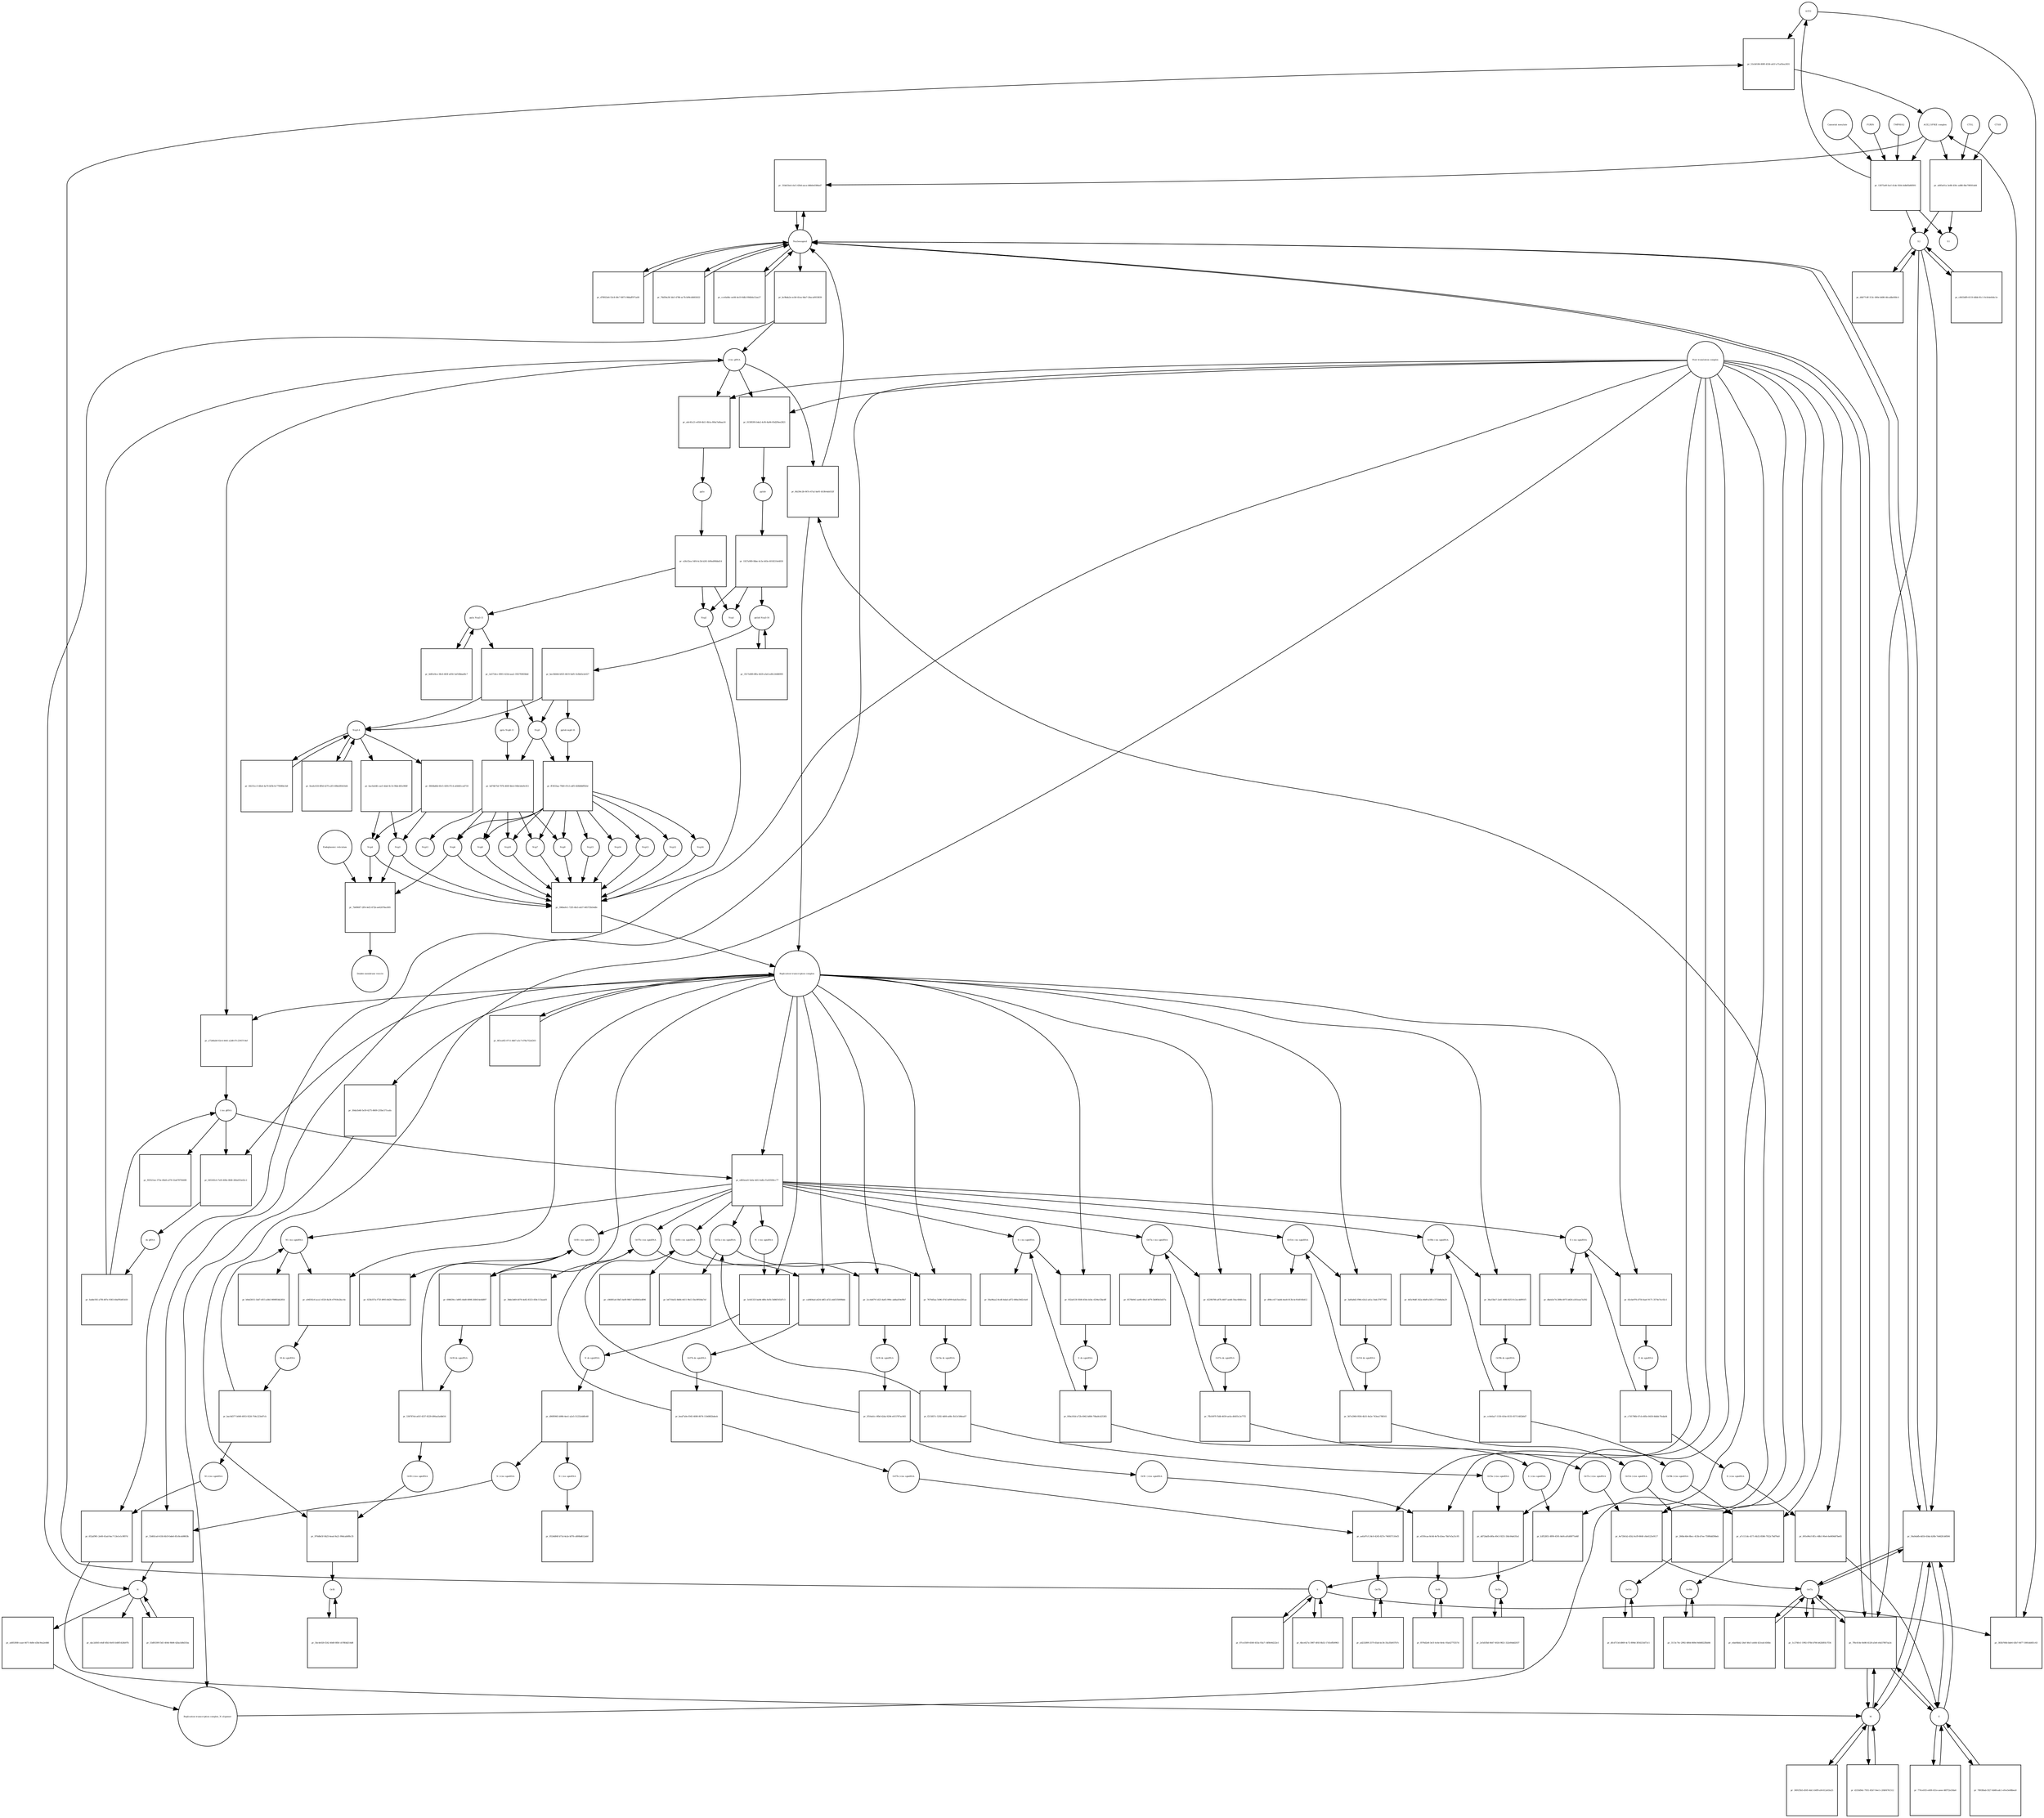 strict digraph  {
ACE2 [annotation="", bipartite=0, cls=macromolecule, fontsize=4, label=ACE2, shape=circle];
"pr_53cb0186-809f-4536-a61f-a71a05ea3031" [annotation="", bipartite=1, cls=process, fontsize=4, label="pr_53cb0186-809f-4536-a61f-a71a05ea3031", shape=square];
"ACE2_SPIKE complex" [annotation="", bipartite=0, cls=complex, fontsize=4, label="ACE2_SPIKE complex", shape=circle];
S [annotation=urn_miriam_uniprot_P0DTC2, bipartite=0, cls=macromolecule, fontsize=4, label=S, shape=circle];
Nucleocapsid [annotation="urn_miriam_obo.go_GO%3A0019013", bipartite=0, cls=complex, fontsize=4, label=Nucleocapsid, shape=circle];
"pr_31bb53ed-cbc5-43b4-aaca-b8b0e4386ed7" [annotation="", bipartite=1, cls=process, fontsize=4, label="pr_31bb53ed-cbc5-43b4-aaca-b8b0e4386ed7", shape=square];
"pr_a085e01a-3e88-430c-ad88-0be79f001dd4" [annotation="", bipartite=1, cls=process, fontsize=4, label="pr_a085e01a-3e88-430c-ad88-0be79f001dd4", shape=square];
S2 [annotation=urn_miriam_interpro_IPR002552, bipartite=0, cls=macromolecule, fontsize=4, label=S2, shape=circle];
CTSB [annotation="", bipartite=0, cls=macromolecule, fontsize=4, label=CTSB, shape=circle];
CTSL [annotation="", bipartite=0, cls=macromolecule, fontsize=4, label=CTSL, shape=circle];
S1 [annotation=urn_miriam_interpro_IPR002551, bipartite=0, cls=macromolecule, fontsize=4, label=S1, shape=circle];
"pr_383b766b-bde6-43b7-8477-3081dd4f1c63" [annotation="", bipartite=1, cls=process, fontsize=4, label="pr_383b766b-bde6-43b7-8477-3081dd4f1c63", shape=square];
"pr_7f6c614e-8e86-4128-a5e6-e0a57807aa3c" [annotation="", bipartite=1, cls=process, fontsize=4, label="pr_7f6c614e-8e86-4128-a5e6-e0a57807aa3c", shape=square];
E [annotation=urn_miriam_uniprot_P0DTC4, bipartite=0, cls=macromolecule, fontsize=4, label=E, shape=circle];
M [annotation=urn_miriam_uniprot_P0DTC5, bipartite=0, cls=macromolecule, fontsize=4, label=M, shape=circle];
Orf7a [annotation=urn_miriam_uniprot_P0DTC7, bipartite=0, cls=macromolecule, fontsize=4, label=Orf7a, shape=circle];
"pr_bc9bda2e-ecb9-41ea-9de7-26aca0933839" [annotation="", bipartite=1, cls=process, fontsize=4, label="pr_bc9bda2e-ecb9-41ea-9de7-26aca0933839", shape=square];
"(+)ss gRNA" [annotation=urn_miriam_refseq_NC_045512, bipartite=0, cls="nucleic acid feature", fontsize=4, label="(+)ss gRNA", shape=circle];
N [annotation=urn_miriam_uniprot_P0DTC9, bipartite=0, cls="macromolecule multimer", fontsize=4, label=N, shape=circle];
"pr_d78922e6-53c8-49c7-8873-98daff971a00" [annotation="", bipartite=1, cls=process, fontsize=4, label="pr_d78922e6-53c8-49c7-8873-98daff971a00", shape=square];
"pr_78d59a38-3dcf-4786-ac7b-b99cd4602622" [annotation="", bipartite=1, cls=process, fontsize=4, label="pr_78d59a38-3dcf-4786-ac7b-b99cd4602622", shape=square];
"pr_dac2d565-e6df-4fb3-8e93-b48f1424b97b" [annotation="", bipartite=1, cls=process, fontsize=4, label="pr_dac2d565-e6df-4fb3-8e93-b48f1424b97b", shape=square];
"pr_53d9339f-f3d1-4044-9b06-42ba1d8d31ba" [annotation="", bipartite=1, cls=process, fontsize=4, label="pr_53d9339f-f3d1-4044-9b06-42ba1d8d31ba", shape=square];
"N (+)ss sgmRNA" [annotation=urn_miriam_ncbigene_43740575, bipartite=0, cls="nucleic acid feature", fontsize=4, label="N (+)ss sgmRNA", shape=circle];
"pr_53d63ca0-41fd-4b19-bde6-85c8ceb9803b" [annotation="", bipartite=1, cls=process, fontsize=4, label="pr_53d63ca0-41fd-4b19-bde6-85c8ceb9803b", shape=square];
"Host translation complex" [annotation="urn_miriam_obo.go_GO%3A0070992", bipartite=0, cls=complex, fontsize=4, label="Host translation complex", shape=circle];
"pr_cce0a84c-ee06-4e19-9db3-f66b0a12aa27" [annotation="", bipartite=1, cls=process, fontsize=4, label="pr_cce0a84c-ee06-4e19-9db3-f66b0a12aa27", shape=square];
"pr_12875a9f-facf-41de-9264-4db85bf6f091" [annotation="", bipartite=1, cls=process, fontsize=4, label="pr_12875a9f-facf-41de-9264-4db85bf6f091", shape=square];
FURIN [annotation="", bipartite=0, cls=macromolecule, fontsize=4, label=FURIN, shape=circle];
TMPRSS2 [annotation="", bipartite=0, cls=macromolecule, fontsize=4, label=TMPRSS2, shape=circle];
"Camostat mesylate" [annotation="urn_miriam_pubchem.compound_2536", bipartite=0, cls="simple chemical", fontsize=4, label="Camostat mesylate", shape=circle];
"pr_c8633df9-6119-44bb-81c1-0cfe4e644c1e" [annotation="", bipartite=1, cls=process, fontsize=4, label="pr_c8633df9-6119-44bb-81c1-0cfe4e644c1e", shape=square];
"Replication transcription complex_N oligomer" [annotation="", bipartite=0, cls=complex, fontsize=4, label="Replication transcription complex_N oligomer", shape=circle];
"pr_6b236c2b-047a-47a2-ba91-b53fe4ab532f" [annotation="", bipartite=1, cls=process, fontsize=4, label="pr_6b236c2b-047a-47a2-ba91-b53fe4ab532f", shape=square];
"Replication transcription complex" [annotation="", bipartite=0, cls=complex, fontsize=4, label="Replication transcription complex", shape=circle];
"pr_54a9abfb-dd1b-43da-b26b-7e8d2fcb8584" [annotation="", bipartite=1, cls=process, fontsize=4, label="pr_54a9abfb-dd1b-43da-b26b-7e8d2fcb8584", shape=square];
"pr_d4b77c8f-313c-490e-b686-46cadbef48c4" [annotation="", bipartite=1, cls=process, fontsize=4, label="pr_d4b77c8f-313c-490e-b686-46cadbef48c4", shape=square];
"pp1a Nsp3-11" [annotation=urn_miriam_uniprot_P0DTC1, bipartite=0, cls=macromolecule, fontsize=4, label="pp1a Nsp3-11", shape=circle];
"pr_2a5724cc-8901-423d-aaa2-35f2769658dd" [annotation="", bipartite=1, cls=process, fontsize=4, label="pr_2a5724cc-8901-423d-aaa2-35f2769658dd", shape=square];
"pp1a Nsp6-11" [annotation=urn_miriam_uniprot_P0DTC1, bipartite=0, cls=macromolecule, fontsize=4, label="pp1a Nsp6-11", shape=circle];
"Nsp3-4" [annotation="urn_miriam_ncbiprotein_YP_009725299|urn_miriam_ncbiprotein_YP_009725300", bipartite=0, cls=macromolecule, fontsize=4, label="Nsp3-4", shape=circle];
Nsp5 [annotation=urn_miriam_ncbiprotein_YP_009725301, bipartite=0, cls="macromolecule multimer", fontsize=4, label=Nsp5, shape=circle];
"Endoplasmic reticulum" [annotation="urn_miriam_obo.go_GO%3A0005783", bipartite=0, cls=complex, fontsize=4, label="Endoplasmic reticulum", shape=circle];
"pr_7b9f80f7-2ff4-4ef2-872b-ae62078ac895" [annotation="", bipartite=1, cls=process, fontsize=4, label="pr_7b9f80f7-2ff4-4ef2-872b-ae62078ac895", shape=square];
"Double-membrane vesicle" [annotation="urn_miriam_obo.go_GO%3A0039718", bipartite=0, cls=complex, fontsize=4, label="Double-membrane vesicle", shape=circle];
Nsp4 [annotation=urn_miriam_ncbiprotein_YP_009725300, bipartite=0, cls=macromolecule, fontsize=4, label=Nsp4, shape=circle];
Nsp3 [annotation=urn_miriam_ncbiprotein_YP_009725299, bipartite=0, cls=macromolecule, fontsize=4, label=Nsp3, shape=circle];
Nsp6 [annotation=urn_miriam_ncbiprotein_YP_009725302, bipartite=0, cls=macromolecule, fontsize=4, label=Nsp6, shape=circle];
"pr_4d81e9ce-38c6-483f-a056-5af18bbad0c7" [annotation="", bipartite=1, cls=process, fontsize=4, label="pr_4d81e9ce-38c6-483f-a056-5af18bbad0c7", shape=square];
"pr_64215cc5-48e4-4a70-bf3b-6c776080e1b8" [annotation="", bipartite=1, cls=process, fontsize=4, label="pr_64215cc5-48e4-4a70-bf3b-6c776080e1b8", shape=square];
"pp1ab Nsp3-16" [annotation=urn_miriam_uniprot_P0DTD1, bipartite=0, cls=macromolecule, fontsize=4, label="pp1ab Nsp3-16", shape=circle];
"pr_3517e689-8ffa-4429-a5e6-ed9c24486995" [annotation="", bipartite=1, cls=process, fontsize=4, label="pr_3517e689-8ffa-4429-a5e6-ed9c24486995", shape=square];
"pr_bec0b9d4-b925-4619-9af0-1b3bb5e2e027" [annotation="", bipartite=1, cls=process, fontsize=4, label="pr_bec0b9d4-b925-4619-9af0-1b3bb5e2e027", shape=square];
"pp1ab nsp6-16" [annotation=urn_miriam_uniprot_P0DTD1, bipartite=0, cls=macromolecule, fontsize=4, label="pp1ab nsp6-16", shape=circle];
"pr_3691f5b5-d505-4dc5-b0f9-a9c612a03a25" [annotation="", bipartite=1, cls=process, fontsize=4, label="pr_3691f5b5-d505-4dc5-b0f9-a9c612a03a25", shape=square];
"pr_770ce935-e409-451e-aeee-48f7f2e3fda6" [annotation="", bipartite=1, cls=process, fontsize=4, label="pr_770ce935-e409-451e-aeee-48f7f2e3fda6", shape=square];
"pr_6bce627a-3987-4f45-8b32-17d1effb9963" [annotation="", bipartite=1, cls=process, fontsize=4, label="pr_6bce627a-3987-4f45-8b32-17d1effb9963", shape=square];
"pr_d335d9dc-7931-45b7-9ee1-c20bf4761512" [annotation="", bipartite=1, cls=process, fontsize=4, label="pr_d335d9dc-7931-45b7-9ee1-c20bf4761512", shape=square];
"pr_7893fbab-5f27-4b88-adc1-e9ce5e88bea0" [annotation="", bipartite=1, cls=process, fontsize=4, label="pr_7893fbab-5f27-4b88-adc1-e9ce5e88bea0", shape=square];
"pr_87ce3509-4560-453a-93a7-14f8e9d222e1" [annotation="", bipartite=1, cls=process, fontsize=4, label="pr_87ce3509-4560-453a-93a7-14f8e9d222e1", shape=square];
"pr_eda04bb2-24ef-46c5-a0d4-421eafc456bc" [annotation="", bipartite=1, cls=process, fontsize=4, label="pr_eda04bb2-24ef-46c5-a0d4-421eafc456bc", shape=square];
Orf6 [annotation=urn_miriam_uniprot_P0DTC6, bipartite=0, cls=macromolecule, fontsize=4, label=Orf6, shape=circle];
"pr_f076d2e8-3e1f-4c4e-8e4c-05a4277f257d" [annotation="", bipartite=1, cls=process, fontsize=4, label="pr_f076d2e8-3e1f-4c4e-8e4c-05a4277f257d", shape=square];
Orf3a [annotation=urn_miriam_uniprot_P0DTC3, bipartite=0, cls=macromolecule, fontsize=4, label=Orf3a, shape=circle];
"pr_2e5d1fbd-8447-4024-9821-322e84dd2037" [annotation="", bipartite=1, cls=process, fontsize=4, label="pr_2e5d1fbd-8447-4024-9821-322e84dd2037", shape=square];
Orf8 [annotation=urn_miriam_uniprot_P0DTC8, bipartite=0, cls=macromolecule, fontsize=4, label=Orf8, shape=circle];
"pr_5bc4e020-f242-40d0-8fbf-cb78fdd214d8" [annotation="", bipartite=1, cls=process, fontsize=4, label="pr_5bc4e020-f242-40d0-8fbf-cb78fdd214d8", shape=square];
Orf9b [annotation=urn_miriam_uniprot_P0DTD2, bipartite=0, cls=macromolecule, fontsize=4, label=Orf9b, shape=circle];
"pr_3115c74c-2992-480d-869d-9d46822fbd46" [annotation="", bipartite=1, cls=process, fontsize=4, label="pr_3115c74c-2992-480d-869d-9d46822fbd46", shape=square];
Orf14 [annotation=urn_miriam_uniprot_P0DTD3, bipartite=0, cls=macromolecule, fontsize=4, label=Orf14, shape=circle];
"pr_dfcd713d-d869-4c72-890d-3f50233d73c1" [annotation="", bipartite=1, cls=process, fontsize=4, label="pr_dfcd713d-d869-4c72-890d-3f50233d73c1", shape=square];
Orf7b [annotation=urn_miriam_uniprot_P0DTD8, bipartite=0, cls=macromolecule, fontsize=4, label=Orf7b, shape=circle];
"pr_ad23289f-257f-45ab-bc34-35a35b937b7c" [annotation="", bipartite=1, cls=process, fontsize=4, label="pr_ad23289f-257f-45ab-bc34-35a35b937b7c", shape=square];
"pr_1c2740c1-1992-470b-b766-b62fd93c7f34" [annotation="", bipartite=1, cls=process, fontsize=4, label="pr_1c2740c1-1992-470b-b766-b62fd93c7f34", shape=square];
"M (+)ss sgmRNA" [annotation="", bipartite=0, cls="nucleic acid feature", fontsize=4, label="M (+)ss sgmRNA", shape=circle];
"pr_652af901-2e60-41ad-9ac7-53e1e1c9f07d" [annotation="", bipartite=1, cls=process, fontsize=4, label="pr_652af901-2e60-41ad-9ac7-53e1e1c9f07d", shape=square];
"E (+)ss sgmRNA" [annotation="", bipartite=0, cls="nucleic acid feature", fontsize=4, label="E (+)ss sgmRNA", shape=circle];
"pr_691e96cf-8f1c-48b1-90e4-6e069d47be65" [annotation="", bipartite=1, cls=process, fontsize=4, label="pr_691e96cf-8f1c-48b1-90e4-6e069d47be65", shape=square];
"S (+)ss sgmRNA" [annotation="", bipartite=0, cls="nucleic acid feature", fontsize=4, label="S (+)ss sgmRNA", shape=circle];
"pr_b3f52851-8f90-4591-8ef4-a91d0877a46f" [annotation="", bipartite=1, cls=process, fontsize=4, label="pr_b3f52851-8f90-4591-8ef4-a91d0877a46f", shape=square];
"Orf7a (+)ss sgmRNA" [annotation="", bipartite=0, cls="nucleic acid feature", fontsize=4, label="Orf7a (+)ss sgmRNA", shape=circle];
"pr_4e728cb2-d1b2-4cf9-864f-c8a4125e9117" [annotation="", bipartite=1, cls=process, fontsize=4, label="pr_4e728cb2-d1b2-4cf9-864f-c8a4125e9117", shape=square];
"Orf6  (+)ss sgmRNA" [annotation="", bipartite=0, cls="nucleic acid feature", fontsize=4, label="Orf6  (+)ss sgmRNA", shape=circle];
"pr_ef1f0caa-8c0d-4e7b-b3ea-7bb7e5a31c95" [annotation="", bipartite=1, cls=process, fontsize=4, label="pr_ef1f0caa-8c0d-4e7b-b3ea-7bb7e5a31c95", shape=square];
"Orf3a (+)ss sgmRNA" [annotation="", bipartite=0, cls="nucleic acid feature", fontsize=4, label="Orf3a (+)ss sgmRNA", shape=circle];
"pr_dd72dafb-bf0a-49c5-9251-5fdc64a635a1" [annotation="", bipartite=1, cls=process, fontsize=4, label="pr_dd72dafb-bf0a-49c5-9251-5fdc64a635a1", shape=square];
"Orf8 (+)ss sgmRNA" [annotation="", bipartite=0, cls="nucleic acid feature", fontsize=4, label="Orf8 (+)ss sgmRNA", shape=circle];
"pr_970d8e5f-0b25-4ead-9a21-99dcab0f8c35" [annotation="", bipartite=1, cls=process, fontsize=4, label="pr_970d8e5f-0b25-4ead-9a21-99dcab0f8c35", shape=square];
"Orf9b (+)ss sgmRNA" [annotation="", bipartite=0, cls="nucleic acid feature", fontsize=4, label="Orf9b (+)ss sgmRNA", shape=circle];
"pr_a7c111dc-d171-4b32-8586-7922c7bd70a0" [annotation="", bipartite=1, cls=process, fontsize=4, label="pr_a7c111dc-d171-4b32-8586-7922c7bd70a0", shape=square];
"Orf14 (+)ss sgmRNA" [annotation="", bipartite=0, cls="nucleic acid feature", fontsize=4, label="Orf14 (+)ss sgmRNA", shape=circle];
"pr_266bc4b4-8bcc-413b-b7ee-759f6dd59beb" [annotation="", bipartite=1, cls=process, fontsize=4, label="pr_266bc4b4-8bcc-413b-b7ee-759f6dd59beb", shape=square];
"Orf7b (+)ss sgmRNA" [annotation="", bipartite=0, cls="nucleic acid feature", fontsize=4, label="Orf7b (+)ss sgmRNA", shape=circle];
"pr_aefa97cf-24c0-4245-827e-746937110ef3" [annotation="", bipartite=1, cls=process, fontsize=4, label="pr_aefa97cf-24c0-4245-827e-746937110ef3", shape=square];
"(-)ss gRNA" [annotation=urn_miriam_refseq_NC_045512, bipartite=0, cls="nucleic acid feature", fontsize=4, label="(-)ss gRNA", shape=circle];
"pr_f65521ee-373e-49e8-a376-52a678704408" [annotation="", bipartite=1, cls=process, fontsize=4, label="pr_f65521ee-373e-49e8-a376-52a678704408", shape=square];
"pr_a4853f68-caae-4671-8d0e-d3bc9ea2e8d6" [annotation="", bipartite=1, cls=process, fontsize=4, label="pr_a4853f68-caae-4671-8d0e-d3bc9ea2e8d6", shape=square];
"pr_a72d6ab0-02c4-4441-a2d8-07c23937c9ef" [annotation="", bipartite=1, cls=process, fontsize=4, label="pr_a72d6ab0-02c4-4441-a2d8-07c23937c9ef", shape=square];
"M (-)ss sgmRNA" [annotation=urn_miriam_ncbigene_43740571, bipartite=0, cls="nucleic acid feature", fontsize=4, label="M (-)ss sgmRNA", shape=circle];
"pr_b9ed3015-1bd7-4f15-a0b5-989f854b2854" [annotation="", bipartite=1, cls=process, fontsize=4, label="pr_b9ed3015-1bd7-4f15-a0b5-989f854b2854", shape=square];
"E (-)ss sgmRNA" [annotation=urn_miriam_ncbigene_43740570, bipartite=0, cls="nucleic acid feature", fontsize=4, label="E (-)ss sgmRNA", shape=circle];
"pr_dbeb3e74-289b-4975-b826-a561eae7a592" [annotation="", bipartite=1, cls=process, fontsize=4, label="pr_dbeb3e74-289b-4975-b826-a561eae7a592", shape=square];
"S (-)ss sgmRNA" [annotation="", bipartite=0, cls="nucleic acid feature", fontsize=4, label="S (-)ss sgmRNA", shape=circle];
"pr_56a96aa2-8cd8-4dad-a872-686e29d2c4e8" [annotation="", bipartite=1, cls=process, fontsize=4, label="pr_56a96aa2-8cd8-4dad-a872-686e29d2c4e8", shape=square];
"Orf7a (-)ss sgmRNA" [annotation="", bipartite=0, cls="nucleic acid feature", fontsize=4, label="Orf7a (-)ss sgmRNA", shape=circle];
"pr_8570b941-ae06-49a1-bf79-3b0f0b1b437a" [annotation="", bipartite=1, cls=process, fontsize=4, label="pr_8570b941-ae06-49a1-bf79-3b0f0b1b437a", shape=square];
"Orf6 (-)ss sgmRNA" [annotation="", bipartite=0, cls="nucleic acid feature", fontsize=4, label="Orf6 (-)ss sgmRNA", shape=circle];
"pr_c86081a6-0bf3-4ef8-98b7-6e6f845ed896" [annotation="", bipartite=1, cls=process, fontsize=4, label="pr_c86081a6-0bf3-4ef8-98b7-6e6f845ed896", shape=square];
"Orf3a (-)ss sgmRNA" [annotation="", bipartite=0, cls="nucleic acid feature", fontsize=4, label="Orf3a (-)ss sgmRNA", shape=circle];
"pr_b4710a02-8d64-4411-9b13-5bc8950da7ef" [annotation="", bipartite=1, cls=process, fontsize=4, label="pr_b4710a02-8d64-4411-9b13-5bc8950da7ef", shape=square];
"Orf8 (-)ss sgmRNA" [annotation="", bipartite=0, cls="nucleic acid feature", fontsize=4, label="Orf8 (-)ss sgmRNA", shape=circle];
"pr_025b357a-f72f-4993-8d20-7086ea44e41e" [annotation="", bipartite=1, cls=process, fontsize=4, label="pr_025b357a-f72f-4993-8d20-7086ea44e41e", shape=square];
"Orf9b (-)ss sgmRNA" [annotation="", bipartite=0, cls="nucleic acid feature", fontsize=4, label="Orf9b (-)ss sgmRNA", shape=circle];
"pr_445c96df-342a-46d9-a5f0-c3733d6a0a29" [annotation="", bipartite=1, cls=process, fontsize=4, label="pr_445c96df-342a-46d9-a5f0-c3733d6a0a29", shape=square];
"Orf14 (-)ss sgmRNA" [annotation="", bipartite=0, cls="nucleic acid feature", fontsize=4, label="Orf14 (-)ss sgmRNA", shape=circle];
"pr_d98cc417-ba8d-4ee8-813b-4c91d016b412" [annotation="", bipartite=1, cls=process, fontsize=4, label="pr_d98cc417-ba8d-4ee8-813b-4c91d016b412", shape=square];
"Orf7b (-)ss sgmRNA" [annotation="", bipartite=0, cls="nucleic acid feature", fontsize=4, label="Orf7b (-)ss sgmRNA", shape=circle];
"pr_38de3d49-4076-4e82-8323-458c113aaa01" [annotation="", bipartite=1, cls=process, fontsize=4, label="pr_38de3d49-4076-4e82-8323-458c113aaa01", shape=square];
"pr_645345c4-7ef4-400e-8fd0-266a053e62c2" [annotation="", bipartite=1, cls=process, fontsize=4, label="pr_645345c4-7ef4-400e-8fd0-266a053e62c2", shape=square];
"ds gRNA" [annotation=urn_miriam_refseq_NC_045512, bipartite=0, cls="nucleic acid feature", fontsize=4, label="ds gRNA", shape=circle];
"pr_a94592c6-aca1-4520-8a36-47918e2bcc6c" [annotation="", bipartite=1, cls=process, fontsize=4, label="pr_a94592c6-aca1-4520-8a36-47918e2bcc6c", shape=square];
"M ds sgmRNA" [annotation="", bipartite=0, cls="nucleic acid feature", fontsize=4, label="M ds sgmRNA", shape=circle];
"pr_63cbe976-d750-4aef-9171-3574e7ec02c1" [annotation="", bipartite=1, cls=process, fontsize=4, label="pr_63cbe976-d750-4aef-9171-3574e7ec02c1", shape=square];
"E ds sgmRNA" [annotation="", bipartite=0, cls="nucleic acid feature", fontsize=4, label="E ds sgmRNA", shape=circle];
"pr_932a613f-0508-450e-b54c-6294cf2be4ff" [annotation="", bipartite=1, cls=process, fontsize=4, label="pr_932a613f-0508-450e-b54c-6294cf2be4ff", shape=square];
"S ds sgmRNA" [annotation="", bipartite=0, cls="nucleic acid feature", fontsize=4, label="S ds sgmRNA", shape=circle];
"pr_4229b788-a87b-4607-aeb6-50ac684fe1ea" [annotation="", bipartite=1, cls=process, fontsize=4, label="pr_4229b788-a87b-4607-aeb6-50ac684fe1ea", shape=square];
"Orf7a ds sgmRNA" [annotation="", bipartite=0, cls="nucleic acid feature", fontsize=4, label="Orf7a ds sgmRNA", shape=circle];
"pr_2cc4d479-1d23-4a65-990c-ab8ad19ef0b7" [annotation="", bipartite=1, cls=process, fontsize=4, label="pr_2cc4d479-1d23-4a65-990c-ab8ad19ef0b7", shape=square];
"Orf6 ds sgmRNA" [annotation="", bipartite=0, cls="nucleic acid feature", fontsize=4, label="Orf6 ds sgmRNA", shape=circle];
"pr_7670d5aa-5496-4743-bf99-6ab35ee281ae" [annotation="", bipartite=1, cls=process, fontsize=4, label="pr_7670d5aa-5496-4743-bf99-6ab35ee281ae", shape=square];
"Orf3a ds sgmRNA" [annotation="", bipartite=0, cls="nucleic acid feature", fontsize=4, label="Orf3a ds sgmRNA", shape=circle];
"pr_698639cc-b895-44d0-8098-268414e6d897" [annotation="", bipartite=1, cls=process, fontsize=4, label="pr_698639cc-b895-44d0-8098-268414e6d897", shape=square];
"Orf8 ds sgmRNA" [annotation="", bipartite=0, cls="nucleic acid feature", fontsize=4, label="Orf8 ds sgmRNA", shape=circle];
"pr_36a15be7-2a41-40fd-8253-fc2acdd991f5" [annotation="", bipartite=1, cls=process, fontsize=4, label="pr_36a15be7-2a41-40fd-8253-fc2acdd991f5", shape=square];
"Orf9b ds sgmRNA" [annotation="", bipartite=0, cls="nucleic acid feature", fontsize=4, label="Orf9b ds sgmRNA", shape=circle];
"pr_3af6a8d2-f904-43e2-a41a-1bdc37877395" [annotation="", bipartite=1, cls=process, fontsize=4, label="pr_3af6a8d2-f904-43e2-a41a-1bdc37877395", shape=square];
"Orf14 ds sgmRNA" [annotation="", bipartite=0, cls="nucleic acid feature", fontsize=4, label="Orf14 ds sgmRNA", shape=circle];
"pr_ca8404ad-a624-4df2-af32-a6d535089bbb" [annotation="", bipartite=1, cls=process, fontsize=4, label="pr_ca8404ad-a624-4df2-af32-a6d535089bbb", shape=square];
"Orf7b ds sgmRNA" [annotation="", bipartite=0, cls="nucleic acid feature", fontsize=4, label="Orf7b ds sgmRNA", shape=circle];
"pr_fadde592-a7f8-487e-9383-40af95d61b50" [annotation="", bipartite=1, cls=process, fontsize=4, label="pr_fadde592-a7f8-487e-9383-40af95d61b50", shape=square];
"pr_bac0d377-b049-4953-9226-704c223e87cb" [annotation="", bipartite=1, cls=process, fontsize=4, label="pr_bac0d377-b049-4953-9226-704c223e87cb", shape=square];
"pr_c7d1786b-47cb-485e-8430-8dddc7feda64" [annotation="", bipartite=1, cls=process, fontsize=4, label="pr_c7d1786b-47cb-485e-8430-8dddc7feda64", shape=square];
"pr_f49a165d-a72b-4942-b884-70ba8cb25365" [annotation="", bipartite=1, cls=process, fontsize=4, label="pr_f49a165d-a72b-4942-b884-70ba8cb25365", shape=square];
"pr_7fb1697f-f5db-4659-ae5a-d0d55c2e77f2" [annotation="", bipartite=1, cls=process, fontsize=4, label="pr_7fb1697f-f5db-4659-ae5a-d0d55c2e77f2", shape=square];
"pr_5f16eb1c-0fb0-42da-9294-e015787ac065" [annotation="", bipartite=1, cls=process, fontsize=4, label="pr_5f16eb1c-0fb0-42da-9294-e015787ac065", shape=square];
"pr_f215857c-5292-4d00-a68c-fb13c586ea07" [annotation="", bipartite=1, cls=process, fontsize=4, label="pr_f215857c-5292-4d00-a68c-fb13c586ea07", shape=square];
"pr_536787eb-a61f-4337-8229-d90aa5a4b616" [annotation="", bipartite=1, cls=process, fontsize=4, label="pr_536787eb-a61f-4337-8229-d90aa5a4b616", shape=square];
"pr_cc0efaa7-1150-416e-8155-05711482b0d7" [annotation="", bipartite=1, cls=process, fontsize=4, label="pr_cc0efaa7-1150-416e-8155-05711482b0d7", shape=square];
"pr_567e2960-f656-4b31-8e2e-743ea1788161" [annotation="", bipartite=1, cls=process, fontsize=4, label="pr_567e2960-f656-4b31-8e2e-743ea1788161", shape=square];
"pr_beaf7a0e-f045-4080-8074-11b6882bdeeb" [annotation="", bipartite=1, cls=process, fontsize=4, label="pr_beaf7a0e-f045-4080-8074-11b6882bdeeb", shape=square];
"N  (-)ss sgmRNA" [annotation=urn_miriam_ncbigene_43740575, bipartite=0, cls="nucleic acid feature", fontsize=4, label="N  (-)ss sgmRNA", shape=circle];
"pr_3cfd1325-ba9d-48fe-8cfb-5486f165d7c3" [annotation="", bipartite=1, cls=process, fontsize=4, label="pr_3cfd1325-ba9d-48fe-8cfb-5486f165d7c3", shape=square];
"N ds sgmRNA" [annotation="", bipartite=0, cls="nucleic acid feature", fontsize=4, label="N ds sgmRNA", shape=circle];
"pr_d90f0965-b986-4ee1-a2e5-51232eb8fe48" [annotation="", bipartite=1, cls=process, fontsize=4, label="pr_d90f0965-b986-4ee1-a2e5-51232eb8fe48", shape=square];
"N (-)ss sgmRNA" [annotation="", bipartite=0, cls="nucleic acid feature", fontsize=4, label="N (-)ss sgmRNA", shape=circle];
pp1ab [annotation=urn_miriam_uniprot_P0DTD1, bipartite=0, cls=macromolecule, fontsize=4, label=pp1ab, shape=circle];
"pr_1927a989-0bbe-4c5e-b03e-6018210e4830" [annotation="", bipartite=1, cls=process, fontsize=4, label="pr_1927a989-0bbe-4c5e-b03e-6018210e4830", shape=square];
Nsp2 [annotation=urn_miriam_ncbiprotein_YP_009725298, bipartite=0, cls=macromolecule, fontsize=4, label=Nsp2, shape=circle];
Nsp1 [annotation=urn_miriam_ncbiprotein_YP_009725297, bipartite=0, cls=macromolecule, fontsize=4, label=Nsp1, shape=circle];
pp1a [annotation=urn_miriam_uniprot_P0DTC1, bipartite=0, cls=macromolecule, fontsize=4, label=pp1a, shape=circle];
"pr_e26cf2ea-54f4-4c3b-b261-b90ed96bbd14" [annotation="", bipartite=1, cls=process, fontsize=4, label="pr_e26cf2ea-54f4-4c3b-b261-b90ed96bbd14", shape=square];
"pr_0ea6c618-8f0d-427f-a2f3-49bb3f6416d4" [annotation="", bipartite=1, cls=process, fontsize=4, label="pr_0ea6c618-8f0d-427f-a2f3-49bb3f6416d4", shape=square];
"pr_bac0a446-cae5-4daf-8c14-96dc481e960f" [annotation="", bipartite=1, cls=process, fontsize=4, label="pr_bac0a446-cae5-4daf-8c14-96dc481e960f", shape=square];
"pr_0664bd6d-60c5-43f4-97c4-a64461ced718" [annotation="", bipartite=1, cls=process, fontsize=4, label="pr_0664bd6d-60c5-43f4-97c4-a64461ced718", shape=square];
"pr_bd74b75d-707b-460f-8dcd-948cb4e9c811" [annotation="", bipartite=1, cls=process, fontsize=4, label="pr_bd74b75d-707b-460f-8dcd-948cb4e9c811", shape=square];
Nsp7 [annotation=urn_miriam_ncbiprotein_YP_009725303, bipartite=0, cls=macromolecule, fontsize=4, label=Nsp7, shape=circle];
Nsp8 [annotation=urn_miriam_ncbiprotein_YP_009725304, bipartite=0, cls=macromolecule, fontsize=4, label=Nsp8, shape=circle];
Nsp9 [annotation=urn_miriam_ncbiprotein_YP_009725305, bipartite=0, cls=macromolecule, fontsize=4, label=Nsp9, shape=circle];
Nsp10 [annotation=urn_miriam_ncbiprotein_YP_009725306, bipartite=0, cls=macromolecule, fontsize=4, label=Nsp10, shape=circle];
Nsp11 [annotation=urn_miriam_ncbiprotein_YP_009725312, bipartite=0, cls=macromolecule, fontsize=4, label=Nsp11, shape=circle];
"pr_ff3033aa-79b9-47e3-a4f5-828b8bfffb5d" [annotation="", bipartite=1, cls=process, fontsize=4, label="pr_ff3033aa-79b9-47e3-a4f5-828b8bfffb5d", shape=square];
Nsp13 [annotation=urn_miriam_ncbiprotein_YP_009725308, bipartite=0, cls=macromolecule, fontsize=4, label=Nsp13, shape=circle];
Nsp12 [annotation=urn_miriam_ncbiprotein_YP_009725307, bipartite=0, cls=macromolecule, fontsize=4, label=Nsp12, shape=circle];
Nsp16 [annotation=urn_miriam_ncbiprotein_YP_009725311, bipartite=0, cls=macromolecule, fontsize=4, label=Nsp16, shape=circle];
Nsp15 [annotation=urn_miriam_ncbiprotein_YP_009725310, bipartite=0, cls=macromolecule, fontsize=4, label=Nsp15, shape=circle];
Nsp14 [annotation=urn_miriam_ncbiprotein_YP_009725309, bipartite=0, cls=macromolecule, fontsize=4, label=Nsp14, shape=circle];
"pr_396ba9c1-72f5-4fa5-ab37-6857f3b54dfe" [annotation="", bipartite=1, cls=process, fontsize=4, label="pr_396ba9c1-72f5-4fa5-ab37-6857f3b54dfe", shape=square];
"pr_a0c45c21-e058-4b11-8b1a-f60a7a6baa16" [annotation="", bipartite=1, cls=process, fontsize=4, label="pr_a0c45c21-e058-4b11-8b1a-f60a7a6baa16", shape=square];
"pr_015f8395-b4e2-4cf6-8a96-05d2f0ee2821" [annotation="", bipartite=1, cls=process, fontsize=4, label="pr_015f8395-b4e2-4cf6-8a96-05d2f0ee2821", shape=square];
"pr_0524d84f-b71d-4e2e-bf78-cd00bd612eb0" [annotation="", bipartite=1, cls=process, fontsize=4, label="pr_0524d84f-b71d-4e2e-bf78-cd00bd612eb0", shape=square];
"pr_8f3ca0f2-0711-4b67-a5c7-478a752af203" [annotation="", bipartite=1, cls=process, fontsize=4, label="pr_8f3ca0f2-0711-4b67-a5c7-478a752af203", shape=square];
"pr_30da1b48-5e59-4275-8609-235bc571cafa" [annotation="", bipartite=1, cls=process, fontsize=4, label="pr_30da1b48-5e59-4275-8609-235bc571cafa", shape=square];
"pr_e883eee0-5a6a-4d12-bdfa-f1a93500cc77" [annotation="", bipartite=1, cls=process, fontsize=4, label="pr_e883eee0-5a6a-4d12-bdfa-f1a93500cc77", shape=square];
ACE2 -> "pr_53cb0186-809f-4536-a61f-a71a05ea3031"  [annotation="", interaction_type=consumption];
ACE2 -> "pr_383b766b-bde6-43b7-8477-3081dd4f1c63"  [annotation="", interaction_type=consumption];
"pr_53cb0186-809f-4536-a61f-a71a05ea3031" -> "ACE2_SPIKE complex"  [annotation="", interaction_type=production];
"ACE2_SPIKE complex" -> "pr_31bb53ed-cbc5-43b4-aaca-b8b0e4386ed7"  [annotation="urn_miriam_pubmed_32142651|urn_miriam_pubmed_32094589|urn_miriam_taxonomy_2697049", interaction_type=stimulation];
"ACE2_SPIKE complex" -> "pr_a085e01a-3e88-430c-ad88-0be79f001dd4"  [annotation="", interaction_type=consumption];
"ACE2_SPIKE complex" -> "pr_12875a9f-facf-41de-9264-4db85bf6f091"  [annotation="", interaction_type=consumption];
S -> "pr_53cb0186-809f-4536-a61f-a71a05ea3031"  [annotation="", interaction_type=consumption];
S -> "pr_383b766b-bde6-43b7-8477-3081dd4f1c63"  [annotation="", interaction_type=consumption];
S -> "pr_6bce627a-3987-4f45-8b32-17d1effb9963"  [annotation="", interaction_type=consumption];
S -> "pr_87ce3509-4560-453a-93a7-14f8e9d222e1"  [annotation="", interaction_type=consumption];
Nucleocapsid -> "pr_31bb53ed-cbc5-43b4-aaca-b8b0e4386ed7"  [annotation="", interaction_type=consumption];
Nucleocapsid -> "pr_7f6c614e-8e86-4128-a5e6-e0a57807aa3c"  [annotation="", interaction_type=consumption];
Nucleocapsid -> "pr_bc9bda2e-ecb9-41ea-9de7-26aca0933839"  [annotation="", interaction_type=consumption];
Nucleocapsid -> "pr_d78922e6-53c8-49c7-8873-98daff971a00"  [annotation="", interaction_type=consumption];
Nucleocapsid -> "pr_78d59a38-3dcf-4786-ac7b-b99cd4602622"  [annotation="", interaction_type=consumption];
Nucleocapsid -> "pr_cce0a84c-ee06-4e19-9db3-f66b0a12aa27"  [annotation="", interaction_type=consumption];
Nucleocapsid -> "pr_54a9abfb-dd1b-43da-b26b-7e8d2fcb8584"  [annotation="", interaction_type=consumption];
"pr_31bb53ed-cbc5-43b4-aaca-b8b0e4386ed7" -> Nucleocapsid  [annotation="", interaction_type=production];
"pr_a085e01a-3e88-430c-ad88-0be79f001dd4" -> S2  [annotation="", interaction_type=production];
"pr_a085e01a-3e88-430c-ad88-0be79f001dd4" -> S1  [annotation="", interaction_type=production];
S2 -> "pr_7f6c614e-8e86-4128-a5e6-e0a57807aa3c"  [annotation="urn_miriam_pubmed_32142651|urn_miriam_pubmed_32094589|urn_miriam_pubmed_32047258|urn_miriam_taxonomy_2697049", interaction_type=stimulation];
S2 -> "pr_c8633df9-6119-44bb-81c1-0cfe4e644c1e"  [annotation="", interaction_type=consumption];
S2 -> "pr_54a9abfb-dd1b-43da-b26b-7e8d2fcb8584"  [annotation="urn_miriam_pubmed_32142651|urn_miriam_pubmed_32047258|urn_miriam_taxonomy_2697049", interaction_type=stimulation];
S2 -> "pr_d4b77c8f-313c-490e-b686-46cadbef48c4"  [annotation="", interaction_type=consumption];
CTSB -> "pr_a085e01a-3e88-430c-ad88-0be79f001dd4"  [annotation="urn_miriam_pubmed_32142651|urn_miriam_taxonomy_2697049", interaction_type=catalysis];
CTSL -> "pr_a085e01a-3e88-430c-ad88-0be79f001dd4"  [annotation="urn_miriam_pubmed_32142651|urn_miriam_taxonomy_2697049", interaction_type=catalysis];
"pr_383b766b-bde6-43b7-8477-3081dd4f1c63" -> "ACE2_SPIKE complex"  [annotation="", interaction_type=production];
"pr_7f6c614e-8e86-4128-a5e6-e0a57807aa3c" -> Nucleocapsid  [annotation="", interaction_type=production];
"pr_7f6c614e-8e86-4128-a5e6-e0a57807aa3c" -> E  [annotation="", interaction_type=production];
"pr_7f6c614e-8e86-4128-a5e6-e0a57807aa3c" -> M  [annotation="", interaction_type=production];
"pr_7f6c614e-8e86-4128-a5e6-e0a57807aa3c" -> Orf7a  [annotation="", interaction_type=production];
E -> "pr_7f6c614e-8e86-4128-a5e6-e0a57807aa3c"  [annotation="", interaction_type=consumption];
E -> "pr_54a9abfb-dd1b-43da-b26b-7e8d2fcb8584"  [annotation="", interaction_type=consumption];
E -> "pr_770ce935-e409-451e-aeee-48f7f2e3fda6"  [annotation="", interaction_type=consumption];
E -> "pr_7893fbab-5f27-4b88-adc1-e9ce5e88bea0"  [annotation="", interaction_type=consumption];
M -> "pr_7f6c614e-8e86-4128-a5e6-e0a57807aa3c"  [annotation="", interaction_type=consumption];
M -> "pr_54a9abfb-dd1b-43da-b26b-7e8d2fcb8584"  [annotation="", interaction_type=consumption];
M -> "pr_3691f5b5-d505-4dc5-b0f9-a9c612a03a25"  [annotation="", interaction_type=consumption];
M -> "pr_d335d9dc-7931-45b7-9ee1-c20bf4761512"  [annotation="", interaction_type=consumption];
Orf7a -> "pr_7f6c614e-8e86-4128-a5e6-e0a57807aa3c"  [annotation="", interaction_type=consumption];
Orf7a -> "pr_54a9abfb-dd1b-43da-b26b-7e8d2fcb8584"  [annotation="", interaction_type=consumption];
Orf7a -> "pr_eda04bb2-24ef-46c5-a0d4-421eafc456bc"  [annotation="", interaction_type=consumption];
Orf7a -> "pr_1c2740c1-1992-470b-b766-b62fd93c7f34"  [annotation="", interaction_type=consumption];
"pr_bc9bda2e-ecb9-41ea-9de7-26aca0933839" -> "(+)ss gRNA"  [annotation="", interaction_type=production];
"pr_bc9bda2e-ecb9-41ea-9de7-26aca0933839" -> N  [annotation="", interaction_type=production];
"(+)ss gRNA" -> "pr_6b236c2b-047a-47a2-ba91-b53fe4ab532f"  [annotation="", interaction_type=consumption];
"(+)ss gRNA" -> "pr_a72d6ab0-02c4-4441-a2d8-07c23937c9ef"  [annotation="", interaction_type=consumption];
"(+)ss gRNA" -> "pr_a0c45c21-e058-4b11-8b1a-f60a7a6baa16"  [annotation="", interaction_type=consumption];
"(+)ss gRNA" -> "pr_015f8395-b4e2-4cf6-8a96-05d2f0ee2821"  [annotation="", interaction_type=consumption];
N -> "pr_dac2d565-e6df-4fb3-8e93-b48f1424b97b"  [annotation="", interaction_type=consumption];
N -> "pr_53d9339f-f3d1-4044-9b06-42ba1d8d31ba"  [annotation="", interaction_type=consumption];
N -> "pr_a4853f68-caae-4671-8d0e-d3bc9ea2e8d6"  [annotation="", interaction_type=consumption];
"pr_d78922e6-53c8-49c7-8873-98daff971a00" -> Nucleocapsid  [annotation="", interaction_type=production];
"pr_78d59a38-3dcf-4786-ac7b-b99cd4602622" -> Nucleocapsid  [annotation="", interaction_type=production];
"pr_53d9339f-f3d1-4044-9b06-42ba1d8d31ba" -> N  [annotation="", interaction_type=production];
"N (+)ss sgmRNA" -> "pr_53d63ca0-41fd-4b19-bde6-85c8ceb9803b"  [annotation="", interaction_type=consumption];
"pr_53d63ca0-41fd-4b19-bde6-85c8ceb9803b" -> N  [annotation="", interaction_type=production];
"Host translation complex" -> "pr_53d63ca0-41fd-4b19-bde6-85c8ceb9803b"  [annotation="", interaction_type="necessary stimulation"];
"Host translation complex" -> "pr_652af901-2e60-41ad-9ac7-53e1e1c9f07d"  [annotation="urn_miriam_pubmed_31226023|urn_miriam_pubmed_27712623", interaction_type="necessary stimulation"];
"Host translation complex" -> "pr_691e96cf-8f1c-48b1-90e4-6e069d47be65"  [annotation="urn_miriam_pubmed_31226023|urn_miriam_pubmed_27712623", interaction_type="necessary stimulation"];
"Host translation complex" -> "pr_b3f52851-8f90-4591-8ef4-a91d0877a46f"  [annotation="urn_miriam_pubmed_31226023|urn_miriam_pubmed_27712623", interaction_type="necessary stimulation"];
"Host translation complex" -> "pr_4e728cb2-d1b2-4cf9-864f-c8a4125e9117"  [annotation="urn_miriam_pubmed_31226023|urn_miriam_pubmed_27712623", interaction_type="necessary stimulation"];
"Host translation complex" -> "pr_ef1f0caa-8c0d-4e7b-b3ea-7bb7e5a31c95"  [annotation="urn_miriam_pubmed_31226023|urn_miriam_pubmed_27712623", interaction_type="necessary stimulation"];
"Host translation complex" -> "pr_dd72dafb-bf0a-49c5-9251-5fdc64a635a1"  [annotation="urn_miriam_pubmed_31226023|urn_miriam_pubmed_27712623", interaction_type="necessary stimulation"];
"Host translation complex" -> "pr_970d8e5f-0b25-4ead-9a21-99dcab0f8c35"  [annotation="urn_miriam_pubmed_31226023|urn_miriam_pubmed_27712623", interaction_type="necessary stimulation"];
"Host translation complex" -> "pr_a7c111dc-d171-4b32-8586-7922c7bd70a0"  [annotation="urn_miriam_pubmed_31226023|urn_miriam_pubmed_27712623", interaction_type="necessary stimulation"];
"Host translation complex" -> "pr_266bc4b4-8bcc-413b-b7ee-759f6dd59beb"  [annotation="urn_miriam_pubmed_31226023|urn_miriam_pubmed_27712623", interaction_type="necessary stimulation"];
"Host translation complex" -> "pr_aefa97cf-24c0-4245-827e-746937110ef3"  [annotation="urn_miriam_pubmed_31226023|urn_miriam_pubmed_27712623", interaction_type="necessary stimulation"];
"Host translation complex" -> "pr_a0c45c21-e058-4b11-8b1a-f60a7a6baa16"  [annotation="urn_miriam_pubmed_31226023|urn_miriam_pubmed_27712623", interaction_type="necessary stimulation"];
"Host translation complex" -> "pr_015f8395-b4e2-4cf6-8a96-05d2f0ee2821"  [annotation="urn_miriam_pubmed_31226023|urn_miriam_pubmed_27712623", interaction_type="necessary stimulation"];
"pr_cce0a84c-ee06-4e19-9db3-f66b0a12aa27" -> Nucleocapsid  [annotation="", interaction_type=production];
"pr_12875a9f-facf-41de-9264-4db85bf6f091" -> S2  [annotation="", interaction_type=production];
"pr_12875a9f-facf-41de-9264-4db85bf6f091" -> ACE2  [annotation="", interaction_type=production];
"pr_12875a9f-facf-41de-9264-4db85bf6f091" -> S1  [annotation="", interaction_type=production];
FURIN -> "pr_12875a9f-facf-41de-9264-4db85bf6f091"  [annotation="urn_miriam_pubmed_32142651|urn_miriam_pubmed_32362314|urn_miriam_taxonomy_2697049", interaction_type=catalysis];
TMPRSS2 -> "pr_12875a9f-facf-41de-9264-4db85bf6f091"  [annotation="urn_miriam_pubmed_32142651|urn_miriam_pubmed_32362314|urn_miriam_taxonomy_2697049", interaction_type=catalysis];
"Camostat mesylate" -> "pr_12875a9f-facf-41de-9264-4db85bf6f091"  [annotation="urn_miriam_pubmed_32142651|urn_miriam_pubmed_32362314|urn_miriam_taxonomy_2697049", interaction_type=inhibition];
"pr_c8633df9-6119-44bb-81c1-0cfe4e644c1e" -> S2  [annotation="", interaction_type=production];
"Replication transcription complex_N oligomer" -> "pr_6b236c2b-047a-47a2-ba91-b53fe4ab532f"  [annotation="", interaction_type=consumption];
"pr_6b236c2b-047a-47a2-ba91-b53fe4ab532f" -> Nucleocapsid  [annotation="", interaction_type=production];
"pr_6b236c2b-047a-47a2-ba91-b53fe4ab532f" -> "Replication transcription complex"  [annotation="", interaction_type=production];
"Replication transcription complex" -> "pr_a72d6ab0-02c4-4441-a2d8-07c23937c9ef"  [annotation="urn_miriam_pubmed_22438542|urn_miriam_taxonomy_11142", interaction_type="necessary stimulation"];
"Replication transcription complex" -> "pr_645345c4-7ef4-400e-8fd0-266a053e62c2"  [annotation="urn_miriam_pubmed_22438542|urn_miriam_taxonomy_11142", interaction_type="necessary stimulation"];
"Replication transcription complex" -> "pr_a94592c6-aca1-4520-8a36-47918e2bcc6c"  [annotation="urn_miriam_pubmed_22438542|urn_miriam_taxonomy_11142", interaction_type="necessary stimulation"];
"Replication transcription complex" -> "pr_63cbe976-d750-4aef-9171-3574e7ec02c1"  [annotation="urn_miriam_pubmed_22438542|urn_miriam_pubmed_11142", interaction_type="necessary stimulation"];
"Replication transcription complex" -> "pr_932a613f-0508-450e-b54c-6294cf2be4ff"  [annotation="urn_miriam_pubmed_22438542|urn_miriam_pubmed_11142", interaction_type="necessary stimulation"];
"Replication transcription complex" -> "pr_4229b788-a87b-4607-aeb6-50ac684fe1ea"  [annotation="urn_miriam_pubmed_22438542|urn_miriam_taxonomy_11142", interaction_type="necessary stimulation"];
"Replication transcription complex" -> "pr_2cc4d479-1d23-4a65-990c-ab8ad19ef0b7"  [annotation="urn_miriam_pubmed_22438542|urn_miriam_taxonomy_11142", interaction_type="necessary stimulation"];
"Replication transcription complex" -> "pr_7670d5aa-5496-4743-bf99-6ab35ee281ae"  [annotation="urn_miriam_pubmed_22438542|urn_miriam_taxonomy_11142", interaction_type="necessary stimulation"];
"Replication transcription complex" -> "pr_698639cc-b895-44d0-8098-268414e6d897"  [annotation="urn_miriam_pubmed_22438542|urn_miriam_taxonomy_11142", interaction_type="necessary stimulation"];
"Replication transcription complex" -> "pr_36a15be7-2a41-40fd-8253-fc2acdd991f5"  [annotation="urn_miriam_pubmed_22438542|urn_miriam_taxonomy_11142", interaction_type="necessary stimulation"];
"Replication transcription complex" -> "pr_3af6a8d2-f904-43e2-a41a-1bdc37877395"  [annotation="urn_miriam_pubmed_22438542|urn_miriam_taxonomy_11142", interaction_type="necessary stimulation"];
"Replication transcription complex" -> "pr_ca8404ad-a624-4df2-af32-a6d535089bbb"  [annotation="urn_miriam_pubmed_22438542|urn_miriam_taxonomy_11142", interaction_type="necessary stimulation"];
"Replication transcription complex" -> "pr_3cfd1325-ba9d-48fe-8cfb-5486f165d7c3"  [annotation="urn_miriam_pubmed_22438542|urn_miriam_taxonomy_11142", interaction_type="necessary stimulation"];
"Replication transcription complex" -> "pr_8f3ca0f2-0711-4b67-a5c7-478a752af203"  [annotation="", interaction_type=consumption];
"Replication transcription complex" -> "pr_30da1b48-5e59-4275-8609-235bc571cafa"  [annotation="", interaction_type=consumption];
"Replication transcription complex" -> "pr_e883eee0-5a6a-4d12-bdfa-f1a93500cc77"  [annotation="urn_miriam_pubmed_8830530|urn_miriam_taxonomy_1138", interaction_type="necessary stimulation"];
"pr_54a9abfb-dd1b-43da-b26b-7e8d2fcb8584" -> Nucleocapsid  [annotation="", interaction_type=production];
"pr_54a9abfb-dd1b-43da-b26b-7e8d2fcb8584" -> Orf7a  [annotation="", interaction_type=production];
"pr_54a9abfb-dd1b-43da-b26b-7e8d2fcb8584" -> E  [annotation="", interaction_type=production];
"pr_54a9abfb-dd1b-43da-b26b-7e8d2fcb8584" -> M  [annotation="", interaction_type=production];
"pr_d4b77c8f-313c-490e-b686-46cadbef48c4" -> S2  [annotation="", interaction_type=production];
"pp1a Nsp3-11" -> "pr_2a5724cc-8901-423d-aaa2-35f2769658dd"  [annotation="urn_miriam_pubmed_21203998|urn_miriam_taxonomy_228407|urn_miriam_pubmed_15564471|urn_miriam_taxonomy_228330", interaction_type=catalysis];
"pp1a Nsp3-11" -> "pr_4d81e9ce-38c6-483f-a056-5af18bbad0c7"  [annotation="", interaction_type=consumption];
"pr_2a5724cc-8901-423d-aaa2-35f2769658dd" -> "pp1a Nsp6-11"  [annotation="", interaction_type=production];
"pr_2a5724cc-8901-423d-aaa2-35f2769658dd" -> "Nsp3-4"  [annotation="", interaction_type=production];
"pr_2a5724cc-8901-423d-aaa2-35f2769658dd" -> Nsp5  [annotation="", interaction_type=production];
"pp1a Nsp6-11" -> "pr_bd74b75d-707b-460f-8dcd-948cb4e9c811"  [annotation="", interaction_type=consumption];
"Nsp3-4" -> "pr_64215cc5-48e4-4a70-bf3b-6c776080e1b8"  [annotation="", interaction_type=consumption];
"Nsp3-4" -> "pr_0ea6c618-8f0d-427f-a2f3-49bb3f6416d4"  [annotation="", interaction_type=consumption];
"Nsp3-4" -> "pr_bac0a446-cae5-4daf-8c14-96dc481e960f"  [annotation="urn_miriam_pubmed_15564471|urn_miriam_taxonomy_228330", interaction_type=catalysis];
"Nsp3-4" -> "pr_0664bd6d-60c5-43f4-97c4-a64461ced718"  [annotation="urn_miriam_pubmed_15564471|urn_miriam_taxonomy_228330", interaction_type=catalysis];
Nsp5 -> "pr_bd74b75d-707b-460f-8dcd-948cb4e9c811"  [annotation="urn_miriam_pubmed_11907209|urn_miriam_taxonomy_11142", interaction_type=catalysis];
Nsp5 -> "pr_ff3033aa-79b9-47e3-a4f5-828b8bfffb5d"  [annotation="urn_miriam_pubmed_11907209|urn_miriam_taxonomy_11142", interaction_type=catalysis];
"Endoplasmic reticulum" -> "pr_7b9f80f7-2ff4-4ef2-872b-ae62078ac895"  [annotation="", interaction_type=consumption];
"pr_7b9f80f7-2ff4-4ef2-872b-ae62078ac895" -> "Double-membrane vesicle"  [annotation="", interaction_type=production];
Nsp4 -> "pr_7b9f80f7-2ff4-4ef2-872b-ae62078ac895"  [annotation="urn_miriam_pubmed_23943763|urn_miriam_taxonomy_227984", interaction_type=modulation];
Nsp4 -> "pr_396ba9c1-72f5-4fa5-ab37-6857f3b54dfe"  [annotation="", interaction_type=consumption];
Nsp3 -> "pr_7b9f80f7-2ff4-4ef2-872b-ae62078ac895"  [annotation="urn_miriam_pubmed_23943763|urn_miriam_taxonomy_227984", interaction_type=modulation];
Nsp3 -> "pr_396ba9c1-72f5-4fa5-ab37-6857f3b54dfe"  [annotation="", interaction_type=consumption];
Nsp6 -> "pr_7b9f80f7-2ff4-4ef2-872b-ae62078ac895"  [annotation="urn_miriam_pubmed_23943763|urn_miriam_taxonomy_227984", interaction_type=modulation];
Nsp6 -> "pr_396ba9c1-72f5-4fa5-ab37-6857f3b54dfe"  [annotation="", interaction_type=consumption];
"pr_4d81e9ce-38c6-483f-a056-5af18bbad0c7" -> "pp1a Nsp3-11"  [annotation="", interaction_type=production];
"pr_64215cc5-48e4-4a70-bf3b-6c776080e1b8" -> "Nsp3-4"  [annotation="", interaction_type=production];
"pp1ab Nsp3-16" -> "pr_3517e689-8ffa-4429-a5e6-ed9c24486995"  [annotation="", interaction_type=consumption];
"pp1ab Nsp3-16" -> "pr_bec0b9d4-b925-4619-9af0-1b3bb5e2e027"  [annotation="urn_miriam_pubmed_21203998|urn_miriam_taxonomy_228407|urn_miriam_pubmed_15564471|urn_miriam_taxonomy_228330", interaction_type=catalysis];
"pr_3517e689-8ffa-4429-a5e6-ed9c24486995" -> "pp1ab Nsp3-16"  [annotation="", interaction_type=production];
"pr_bec0b9d4-b925-4619-9af0-1b3bb5e2e027" -> "pp1ab nsp6-16"  [annotation="", interaction_type=production];
"pr_bec0b9d4-b925-4619-9af0-1b3bb5e2e027" -> Nsp5  [annotation="", interaction_type=production];
"pr_bec0b9d4-b925-4619-9af0-1b3bb5e2e027" -> "Nsp3-4"  [annotation="", interaction_type=production];
"pp1ab nsp6-16" -> "pr_ff3033aa-79b9-47e3-a4f5-828b8bfffb5d"  [annotation="", interaction_type=consumption];
"pr_3691f5b5-d505-4dc5-b0f9-a9c612a03a25" -> M  [annotation="", interaction_type=production];
"pr_770ce935-e409-451e-aeee-48f7f2e3fda6" -> E  [annotation="", interaction_type=production];
"pr_6bce627a-3987-4f45-8b32-17d1effb9963" -> S  [annotation="", interaction_type=production];
"pr_d335d9dc-7931-45b7-9ee1-c20bf4761512" -> M  [annotation="", interaction_type=production];
"pr_7893fbab-5f27-4b88-adc1-e9ce5e88bea0" -> E  [annotation="", interaction_type=production];
"pr_87ce3509-4560-453a-93a7-14f8e9d222e1" -> S  [annotation="", interaction_type=production];
"pr_eda04bb2-24ef-46c5-a0d4-421eafc456bc" -> Orf7a  [annotation="", interaction_type=production];
Orf6 -> "pr_f076d2e8-3e1f-4c4e-8e4c-05a4277f257d"  [annotation="", interaction_type=consumption];
"pr_f076d2e8-3e1f-4c4e-8e4c-05a4277f257d" -> Orf6  [annotation="", interaction_type=production];
Orf3a -> "pr_2e5d1fbd-8447-4024-9821-322e84dd2037"  [annotation="", interaction_type=consumption];
"pr_2e5d1fbd-8447-4024-9821-322e84dd2037" -> Orf3a  [annotation="", interaction_type=production];
Orf8 -> "pr_5bc4e020-f242-40d0-8fbf-cb78fdd214d8"  [annotation="", interaction_type=consumption];
"pr_5bc4e020-f242-40d0-8fbf-cb78fdd214d8" -> Orf8  [annotation="", interaction_type=production];
Orf9b -> "pr_3115c74c-2992-480d-869d-9d46822fbd46"  [annotation="", interaction_type=consumption];
"pr_3115c74c-2992-480d-869d-9d46822fbd46" -> Orf9b  [annotation="", interaction_type=production];
Orf14 -> "pr_dfcd713d-d869-4c72-890d-3f50233d73c1"  [annotation="", interaction_type=consumption];
"pr_dfcd713d-d869-4c72-890d-3f50233d73c1" -> Orf14  [annotation="", interaction_type=production];
Orf7b -> "pr_ad23289f-257f-45ab-bc34-35a35b937b7c"  [annotation="", interaction_type=consumption];
"pr_ad23289f-257f-45ab-bc34-35a35b937b7c" -> Orf7b  [annotation="", interaction_type=production];
"pr_1c2740c1-1992-470b-b766-b62fd93c7f34" -> Orf7a  [annotation="", interaction_type=production];
"M (+)ss sgmRNA" -> "pr_652af901-2e60-41ad-9ac7-53e1e1c9f07d"  [annotation="", interaction_type=consumption];
"pr_652af901-2e60-41ad-9ac7-53e1e1c9f07d" -> M  [annotation="", interaction_type=production];
"E (+)ss sgmRNA" -> "pr_691e96cf-8f1c-48b1-90e4-6e069d47be65"  [annotation="", interaction_type=consumption];
"pr_691e96cf-8f1c-48b1-90e4-6e069d47be65" -> E  [annotation="", interaction_type=production];
"S (+)ss sgmRNA" -> "pr_b3f52851-8f90-4591-8ef4-a91d0877a46f"  [annotation="", interaction_type=consumption];
"pr_b3f52851-8f90-4591-8ef4-a91d0877a46f" -> S  [annotation="", interaction_type=production];
"Orf7a (+)ss sgmRNA" -> "pr_4e728cb2-d1b2-4cf9-864f-c8a4125e9117"  [annotation="", interaction_type=consumption];
"pr_4e728cb2-d1b2-4cf9-864f-c8a4125e9117" -> Orf7a  [annotation="", interaction_type=production];
"Orf6  (+)ss sgmRNA" -> "pr_ef1f0caa-8c0d-4e7b-b3ea-7bb7e5a31c95"  [annotation="", interaction_type=consumption];
"pr_ef1f0caa-8c0d-4e7b-b3ea-7bb7e5a31c95" -> Orf6  [annotation="", interaction_type=production];
"Orf3a (+)ss sgmRNA" -> "pr_dd72dafb-bf0a-49c5-9251-5fdc64a635a1"  [annotation="", interaction_type=consumption];
"pr_dd72dafb-bf0a-49c5-9251-5fdc64a635a1" -> Orf3a  [annotation="", interaction_type=production];
"Orf8 (+)ss sgmRNA" -> "pr_970d8e5f-0b25-4ead-9a21-99dcab0f8c35"  [annotation="", interaction_type=consumption];
"pr_970d8e5f-0b25-4ead-9a21-99dcab0f8c35" -> Orf8  [annotation="", interaction_type=production];
"Orf9b (+)ss sgmRNA" -> "pr_a7c111dc-d171-4b32-8586-7922c7bd70a0"  [annotation="", interaction_type=consumption];
"pr_a7c111dc-d171-4b32-8586-7922c7bd70a0" -> Orf9b  [annotation="", interaction_type=production];
"Orf14 (+)ss sgmRNA" -> "pr_266bc4b4-8bcc-413b-b7ee-759f6dd59beb"  [annotation="", interaction_type=consumption];
"pr_266bc4b4-8bcc-413b-b7ee-759f6dd59beb" -> Orf14  [annotation="", interaction_type=production];
"Orf7b (+)ss sgmRNA" -> "pr_aefa97cf-24c0-4245-827e-746937110ef3"  [annotation="", interaction_type=consumption];
"pr_aefa97cf-24c0-4245-827e-746937110ef3" -> Orf7b  [annotation="", interaction_type=production];
"(-)ss gRNA" -> "pr_f65521ee-373e-49e8-a376-52a678704408"  [annotation="", interaction_type=consumption];
"(-)ss gRNA" -> "pr_645345c4-7ef4-400e-8fd0-266a053e62c2"  [annotation="", interaction_type=consumption];
"(-)ss gRNA" -> "pr_e883eee0-5a6a-4d12-bdfa-f1a93500cc77"  [annotation="", interaction_type=consumption];
"pr_a4853f68-caae-4671-8d0e-d3bc9ea2e8d6" -> "Replication transcription complex_N oligomer"  [annotation="", interaction_type=production];
"pr_a72d6ab0-02c4-4441-a2d8-07c23937c9ef" -> "(-)ss gRNA"  [annotation="", interaction_type=production];
"M (-)ss sgmRNA" -> "pr_b9ed3015-1bd7-4f15-a0b5-989f854b2854"  [annotation="", interaction_type=consumption];
"M (-)ss sgmRNA" -> "pr_a94592c6-aca1-4520-8a36-47918e2bcc6c"  [annotation="", interaction_type=consumption];
"E (-)ss sgmRNA" -> "pr_dbeb3e74-289b-4975-b826-a561eae7a592"  [annotation="", interaction_type=consumption];
"E (-)ss sgmRNA" -> "pr_63cbe976-d750-4aef-9171-3574e7ec02c1"  [annotation="", interaction_type=consumption];
"S (-)ss sgmRNA" -> "pr_56a96aa2-8cd8-4dad-a872-686e29d2c4e8"  [annotation="", interaction_type=consumption];
"S (-)ss sgmRNA" -> "pr_932a613f-0508-450e-b54c-6294cf2be4ff"  [annotation="", interaction_type=consumption];
"Orf7a (-)ss sgmRNA" -> "pr_8570b941-ae06-49a1-bf79-3b0f0b1b437a"  [annotation="", interaction_type=consumption];
"Orf7a (-)ss sgmRNA" -> "pr_4229b788-a87b-4607-aeb6-50ac684fe1ea"  [annotation="", interaction_type=consumption];
"Orf6 (-)ss sgmRNA" -> "pr_c86081a6-0bf3-4ef8-98b7-6e6f845ed896"  [annotation="", interaction_type=consumption];
"Orf6 (-)ss sgmRNA" -> "pr_2cc4d479-1d23-4a65-990c-ab8ad19ef0b7"  [annotation="", interaction_type=consumption];
"Orf3a (-)ss sgmRNA" -> "pr_b4710a02-8d64-4411-9b13-5bc8950da7ef"  [annotation="", interaction_type=consumption];
"Orf3a (-)ss sgmRNA" -> "pr_7670d5aa-5496-4743-bf99-6ab35ee281ae"  [annotation="", interaction_type=consumption];
"Orf8 (-)ss sgmRNA" -> "pr_025b357a-f72f-4993-8d20-7086ea44e41e"  [annotation="", interaction_type=consumption];
"Orf8 (-)ss sgmRNA" -> "pr_698639cc-b895-44d0-8098-268414e6d897"  [annotation="", interaction_type=consumption];
"Orf9b (-)ss sgmRNA" -> "pr_445c96df-342a-46d9-a5f0-c3733d6a0a29"  [annotation="", interaction_type=consumption];
"Orf9b (-)ss sgmRNA" -> "pr_36a15be7-2a41-40fd-8253-fc2acdd991f5"  [annotation="", interaction_type=consumption];
"Orf14 (-)ss sgmRNA" -> "pr_d98cc417-ba8d-4ee8-813b-4c91d016b412"  [annotation="", interaction_type=consumption];
"Orf14 (-)ss sgmRNA" -> "pr_3af6a8d2-f904-43e2-a41a-1bdc37877395"  [annotation="", interaction_type=consumption];
"Orf7b (-)ss sgmRNA" -> "pr_38de3d49-4076-4e82-8323-458c113aaa01"  [annotation="", interaction_type=consumption];
"Orf7b (-)ss sgmRNA" -> "pr_ca8404ad-a624-4df2-af32-a6d535089bbb"  [annotation="", interaction_type=consumption];
"pr_645345c4-7ef4-400e-8fd0-266a053e62c2" -> "ds gRNA"  [annotation="", interaction_type=production];
"ds gRNA" -> "pr_fadde592-a7f8-487e-9383-40af95d61b50"  [annotation="", interaction_type=consumption];
"pr_a94592c6-aca1-4520-8a36-47918e2bcc6c" -> "M ds sgmRNA"  [annotation="", interaction_type=production];
"M ds sgmRNA" -> "pr_bac0d377-b049-4953-9226-704c223e87cb"  [annotation="", interaction_type=consumption];
"pr_63cbe976-d750-4aef-9171-3574e7ec02c1" -> "E ds sgmRNA"  [annotation="", interaction_type=production];
"E ds sgmRNA" -> "pr_c7d1786b-47cb-485e-8430-8dddc7feda64"  [annotation="", interaction_type=consumption];
"pr_932a613f-0508-450e-b54c-6294cf2be4ff" -> "S ds sgmRNA"  [annotation="", interaction_type=production];
"S ds sgmRNA" -> "pr_f49a165d-a72b-4942-b884-70ba8cb25365"  [annotation="", interaction_type=consumption];
"pr_4229b788-a87b-4607-aeb6-50ac684fe1ea" -> "Orf7a ds sgmRNA"  [annotation="", interaction_type=production];
"Orf7a ds sgmRNA" -> "pr_7fb1697f-f5db-4659-ae5a-d0d55c2e77f2"  [annotation="", interaction_type=consumption];
"pr_2cc4d479-1d23-4a65-990c-ab8ad19ef0b7" -> "Orf6 ds sgmRNA"  [annotation="", interaction_type=production];
"Orf6 ds sgmRNA" -> "pr_5f16eb1c-0fb0-42da-9294-e015787ac065"  [annotation="", interaction_type=consumption];
"pr_7670d5aa-5496-4743-bf99-6ab35ee281ae" -> "Orf3a ds sgmRNA"  [annotation="", interaction_type=production];
"Orf3a ds sgmRNA" -> "pr_f215857c-5292-4d00-a68c-fb13c586ea07"  [annotation="", interaction_type=consumption];
"pr_698639cc-b895-44d0-8098-268414e6d897" -> "Orf8 ds sgmRNA"  [annotation="", interaction_type=production];
"Orf8 ds sgmRNA" -> "pr_536787eb-a61f-4337-8229-d90aa5a4b616"  [annotation="", interaction_type=consumption];
"pr_36a15be7-2a41-40fd-8253-fc2acdd991f5" -> "Orf9b ds sgmRNA"  [annotation="", interaction_type=production];
"Orf9b ds sgmRNA" -> "pr_cc0efaa7-1150-416e-8155-05711482b0d7"  [annotation="", interaction_type=consumption];
"pr_3af6a8d2-f904-43e2-a41a-1bdc37877395" -> "Orf14 ds sgmRNA"  [annotation="", interaction_type=production];
"Orf14 ds sgmRNA" -> "pr_567e2960-f656-4b31-8e2e-743ea1788161"  [annotation="", interaction_type=consumption];
"pr_ca8404ad-a624-4df2-af32-a6d535089bbb" -> "Orf7b ds sgmRNA"  [annotation="", interaction_type=production];
"Orf7b ds sgmRNA" -> "pr_beaf7a0e-f045-4080-8074-11b6882bdeeb"  [annotation="", interaction_type=consumption];
"pr_fadde592-a7f8-487e-9383-40af95d61b50" -> "(-)ss gRNA"  [annotation="", interaction_type=production];
"pr_fadde592-a7f8-487e-9383-40af95d61b50" -> "(+)ss gRNA"  [annotation="", interaction_type=production];
"pr_bac0d377-b049-4953-9226-704c223e87cb" -> "M (-)ss sgmRNA"  [annotation="", interaction_type=production];
"pr_bac0d377-b049-4953-9226-704c223e87cb" -> "M (+)ss sgmRNA"  [annotation="", interaction_type=production];
"pr_c7d1786b-47cb-485e-8430-8dddc7feda64" -> "E (-)ss sgmRNA"  [annotation="", interaction_type=production];
"pr_c7d1786b-47cb-485e-8430-8dddc7feda64" -> "E (+)ss sgmRNA"  [annotation="", interaction_type=production];
"pr_f49a165d-a72b-4942-b884-70ba8cb25365" -> "S (-)ss sgmRNA"  [annotation="", interaction_type=production];
"pr_f49a165d-a72b-4942-b884-70ba8cb25365" -> "S (+)ss sgmRNA"  [annotation="", interaction_type=production];
"pr_7fb1697f-f5db-4659-ae5a-d0d55c2e77f2" -> "Orf7a (-)ss sgmRNA"  [annotation="", interaction_type=production];
"pr_7fb1697f-f5db-4659-ae5a-d0d55c2e77f2" -> "Orf7a (+)ss sgmRNA"  [annotation="", interaction_type=production];
"pr_5f16eb1c-0fb0-42da-9294-e015787ac065" -> "Orf6 (-)ss sgmRNA"  [annotation="", interaction_type=production];
"pr_5f16eb1c-0fb0-42da-9294-e015787ac065" -> "Orf6  (+)ss sgmRNA"  [annotation="", interaction_type=production];
"pr_f215857c-5292-4d00-a68c-fb13c586ea07" -> "Orf3a (-)ss sgmRNA"  [annotation="", interaction_type=production];
"pr_f215857c-5292-4d00-a68c-fb13c586ea07" -> "Orf3a (+)ss sgmRNA"  [annotation="", interaction_type=production];
"pr_536787eb-a61f-4337-8229-d90aa5a4b616" -> "Orf8 (-)ss sgmRNA"  [annotation="", interaction_type=production];
"pr_536787eb-a61f-4337-8229-d90aa5a4b616" -> "Orf8 (+)ss sgmRNA"  [annotation="", interaction_type=production];
"pr_cc0efaa7-1150-416e-8155-05711482b0d7" -> "Orf9b (-)ss sgmRNA"  [annotation="", interaction_type=production];
"pr_cc0efaa7-1150-416e-8155-05711482b0d7" -> "Orf9b (+)ss sgmRNA"  [annotation="", interaction_type=production];
"pr_567e2960-f656-4b31-8e2e-743ea1788161" -> "Orf14 (-)ss sgmRNA"  [annotation="", interaction_type=production];
"pr_567e2960-f656-4b31-8e2e-743ea1788161" -> "Orf14 (+)ss sgmRNA"  [annotation="", interaction_type=production];
"pr_beaf7a0e-f045-4080-8074-11b6882bdeeb" -> "Orf7b (-)ss sgmRNA"  [annotation="", interaction_type=production];
"pr_beaf7a0e-f045-4080-8074-11b6882bdeeb" -> "Orf7b (+)ss sgmRNA"  [annotation="", interaction_type=production];
"N  (-)ss sgmRNA" -> "pr_3cfd1325-ba9d-48fe-8cfb-5486f165d7c3"  [annotation="", interaction_type=consumption];
"pr_3cfd1325-ba9d-48fe-8cfb-5486f165d7c3" -> "N ds sgmRNA"  [annotation="", interaction_type=production];
"N ds sgmRNA" -> "pr_d90f0965-b986-4ee1-a2e5-51232eb8fe48"  [annotation="", interaction_type=consumption];
"pr_d90f0965-b986-4ee1-a2e5-51232eb8fe48" -> "N (-)ss sgmRNA"  [annotation="", interaction_type=production];
"pr_d90f0965-b986-4ee1-a2e5-51232eb8fe48" -> "N (+)ss sgmRNA"  [annotation="", interaction_type=production];
"N (-)ss sgmRNA" -> "pr_0524d84f-b71d-4e2e-bf78-cd00bd612eb0"  [annotation="", interaction_type=consumption];
pp1ab -> "pr_1927a989-0bbe-4c5e-b03e-6018210e4830"  [annotation="urn_miriam_pubmed_15564471|urn_miriam_taxonomy_228330", interaction_type=catalysis];
"pr_1927a989-0bbe-4c5e-b03e-6018210e4830" -> "pp1ab Nsp3-16"  [annotation="", interaction_type=production];
"pr_1927a989-0bbe-4c5e-b03e-6018210e4830" -> Nsp2  [annotation="", interaction_type=production];
"pr_1927a989-0bbe-4c5e-b03e-6018210e4830" -> Nsp1  [annotation="", interaction_type=production];
Nsp2 -> "pr_396ba9c1-72f5-4fa5-ab37-6857f3b54dfe"  [annotation="", interaction_type=consumption];
pp1a -> "pr_e26cf2ea-54f4-4c3b-b261-b90ed96bbd14"  [annotation="urn_miriam_pubmed_15564471|urn_miriam_taxonomy_228330", interaction_type=catalysis];
"pr_e26cf2ea-54f4-4c3b-b261-b90ed96bbd14" -> "pp1a Nsp3-11"  [annotation="", interaction_type=production];
"pr_e26cf2ea-54f4-4c3b-b261-b90ed96bbd14" -> Nsp2  [annotation="", interaction_type=production];
"pr_e26cf2ea-54f4-4c3b-b261-b90ed96bbd14" -> Nsp1  [annotation="", interaction_type=production];
"pr_0ea6c618-8f0d-427f-a2f3-49bb3f6416d4" -> "Nsp3-4"  [annotation="", interaction_type=production];
"pr_bac0a446-cae5-4daf-8c14-96dc481e960f" -> Nsp4  [annotation="", interaction_type=production];
"pr_bac0a446-cae5-4daf-8c14-96dc481e960f" -> Nsp3  [annotation="", interaction_type=production];
"pr_0664bd6d-60c5-43f4-97c4-a64461ced718" -> Nsp3  [annotation="", interaction_type=production];
"pr_0664bd6d-60c5-43f4-97c4-a64461ced718" -> Nsp4  [annotation="", interaction_type=production];
"pr_bd74b75d-707b-460f-8dcd-948cb4e9c811" -> Nsp6  [annotation="", interaction_type=production];
"pr_bd74b75d-707b-460f-8dcd-948cb4e9c811" -> Nsp7  [annotation="", interaction_type=production];
"pr_bd74b75d-707b-460f-8dcd-948cb4e9c811" -> Nsp8  [annotation="", interaction_type=production];
"pr_bd74b75d-707b-460f-8dcd-948cb4e9c811" -> Nsp9  [annotation="", interaction_type=production];
"pr_bd74b75d-707b-460f-8dcd-948cb4e9c811" -> Nsp10  [annotation="", interaction_type=production];
"pr_bd74b75d-707b-460f-8dcd-948cb4e9c811" -> Nsp11  [annotation="", interaction_type=production];
Nsp7 -> "pr_396ba9c1-72f5-4fa5-ab37-6857f3b54dfe"  [annotation="", interaction_type=consumption];
Nsp8 -> "pr_396ba9c1-72f5-4fa5-ab37-6857f3b54dfe"  [annotation="", interaction_type=consumption];
Nsp9 -> "pr_396ba9c1-72f5-4fa5-ab37-6857f3b54dfe"  [annotation="", interaction_type=consumption];
Nsp10 -> "pr_396ba9c1-72f5-4fa5-ab37-6857f3b54dfe"  [annotation="", interaction_type=consumption];
"pr_ff3033aa-79b9-47e3-a4f5-828b8bfffb5d" -> Nsp13  [annotation="", interaction_type=production];
"pr_ff3033aa-79b9-47e3-a4f5-828b8bfffb5d" -> Nsp12  [annotation="", interaction_type=production];
"pr_ff3033aa-79b9-47e3-a4f5-828b8bfffb5d" -> Nsp10  [annotation="", interaction_type=production];
"pr_ff3033aa-79b9-47e3-a4f5-828b8bfffb5d" -> Nsp9  [annotation="", interaction_type=production];
"pr_ff3033aa-79b9-47e3-a4f5-828b8bfffb5d" -> Nsp8  [annotation="", interaction_type=production];
"pr_ff3033aa-79b9-47e3-a4f5-828b8bfffb5d" -> Nsp7  [annotation="", interaction_type=production];
"pr_ff3033aa-79b9-47e3-a4f5-828b8bfffb5d" -> Nsp6  [annotation="", interaction_type=production];
"pr_ff3033aa-79b9-47e3-a4f5-828b8bfffb5d" -> Nsp16  [annotation="", interaction_type=production];
"pr_ff3033aa-79b9-47e3-a4f5-828b8bfffb5d" -> Nsp15  [annotation="", interaction_type=production];
"pr_ff3033aa-79b9-47e3-a4f5-828b8bfffb5d" -> Nsp14  [annotation="", interaction_type=production];
Nsp13 -> "pr_396ba9c1-72f5-4fa5-ab37-6857f3b54dfe"  [annotation="", interaction_type=consumption];
Nsp12 -> "pr_396ba9c1-72f5-4fa5-ab37-6857f3b54dfe"  [annotation="", interaction_type=consumption];
Nsp16 -> "pr_396ba9c1-72f5-4fa5-ab37-6857f3b54dfe"  [annotation="", interaction_type=consumption];
Nsp15 -> "pr_396ba9c1-72f5-4fa5-ab37-6857f3b54dfe"  [annotation="", interaction_type=consumption];
Nsp14 -> "pr_396ba9c1-72f5-4fa5-ab37-6857f3b54dfe"  [annotation="", interaction_type=consumption];
"pr_396ba9c1-72f5-4fa5-ab37-6857f3b54dfe" -> "Replication transcription complex"  [annotation="", interaction_type=production];
"pr_a0c45c21-e058-4b11-8b1a-f60a7a6baa16" -> pp1a  [annotation="", interaction_type=production];
"pr_015f8395-b4e2-4cf6-8a96-05d2f0ee2821" -> pp1ab  [annotation="", interaction_type=production];
"pr_8f3ca0f2-0711-4b67-a5c7-478a752af203" -> "Replication transcription complex"  [annotation="", interaction_type=production];
"pr_30da1b48-5e59-4275-8609-235bc571cafa" -> "Replication transcription complex_N oligomer"  [annotation="", interaction_type=production];
"pr_e883eee0-5a6a-4d12-bdfa-f1a93500cc77" -> "Orf7b (-)ss sgmRNA"  [annotation="", interaction_type=production];
"pr_e883eee0-5a6a-4d12-bdfa-f1a93500cc77" -> "N  (-)ss sgmRNA"  [annotation="", interaction_type=production];
"pr_e883eee0-5a6a-4d12-bdfa-f1a93500cc77" -> "M (-)ss sgmRNA"  [annotation="", interaction_type=production];
"pr_e883eee0-5a6a-4d12-bdfa-f1a93500cc77" -> "E (-)ss sgmRNA"  [annotation="", interaction_type=production];
"pr_e883eee0-5a6a-4d12-bdfa-f1a93500cc77" -> "S (-)ss sgmRNA"  [annotation="", interaction_type=production];
"pr_e883eee0-5a6a-4d12-bdfa-f1a93500cc77" -> "Orf7a (-)ss sgmRNA"  [annotation="", interaction_type=production];
"pr_e883eee0-5a6a-4d12-bdfa-f1a93500cc77" -> "Orf6 (-)ss sgmRNA"  [annotation="", interaction_type=production];
"pr_e883eee0-5a6a-4d12-bdfa-f1a93500cc77" -> "Orf3a (-)ss sgmRNA"  [annotation="", interaction_type=production];
"pr_e883eee0-5a6a-4d12-bdfa-f1a93500cc77" -> "Orf8 (-)ss sgmRNA"  [annotation="", interaction_type=production];
"pr_e883eee0-5a6a-4d12-bdfa-f1a93500cc77" -> "Orf9b (-)ss sgmRNA"  [annotation="", interaction_type=production];
"pr_e883eee0-5a6a-4d12-bdfa-f1a93500cc77" -> "Orf14 (-)ss sgmRNA"  [annotation="", interaction_type=production];
}
